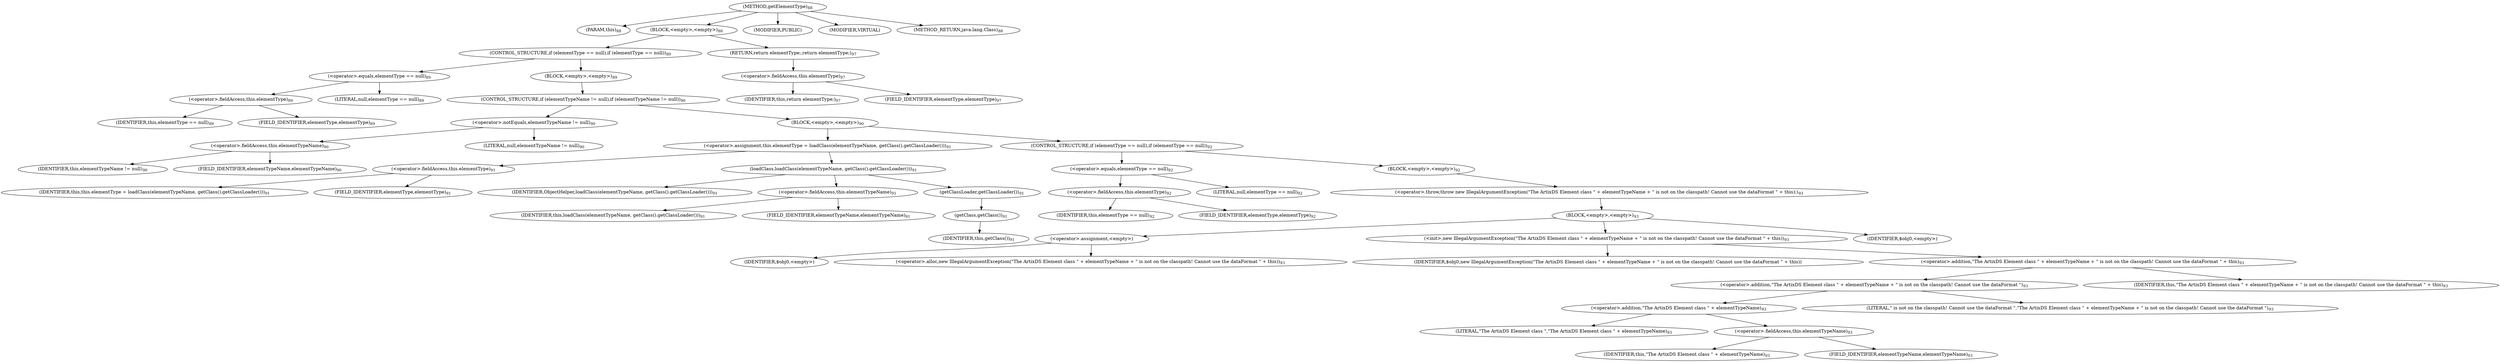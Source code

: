 digraph "getElementType" {  
"154" [label = <(METHOD,getElementType)<SUB>88</SUB>> ]
"20" [label = <(PARAM,this)<SUB>88</SUB>> ]
"155" [label = <(BLOCK,&lt;empty&gt;,&lt;empty&gt;)<SUB>88</SUB>> ]
"156" [label = <(CONTROL_STRUCTURE,if (elementType == null),if (elementType == null))<SUB>89</SUB>> ]
"157" [label = <(&lt;operator&gt;.equals,elementType == null)<SUB>89</SUB>> ]
"158" [label = <(&lt;operator&gt;.fieldAccess,this.elementType)<SUB>89</SUB>> ]
"159" [label = <(IDENTIFIER,this,elementType == null)<SUB>89</SUB>> ]
"160" [label = <(FIELD_IDENTIFIER,elementType,elementType)<SUB>89</SUB>> ]
"161" [label = <(LITERAL,null,elementType == null)<SUB>89</SUB>> ]
"162" [label = <(BLOCK,&lt;empty&gt;,&lt;empty&gt;)<SUB>89</SUB>> ]
"163" [label = <(CONTROL_STRUCTURE,if (elementTypeName != null),if (elementTypeName != null))<SUB>90</SUB>> ]
"164" [label = <(&lt;operator&gt;.notEquals,elementTypeName != null)<SUB>90</SUB>> ]
"165" [label = <(&lt;operator&gt;.fieldAccess,this.elementTypeName)<SUB>90</SUB>> ]
"166" [label = <(IDENTIFIER,this,elementTypeName != null)<SUB>90</SUB>> ]
"167" [label = <(FIELD_IDENTIFIER,elementTypeName,elementTypeName)<SUB>90</SUB>> ]
"168" [label = <(LITERAL,null,elementTypeName != null)<SUB>90</SUB>> ]
"169" [label = <(BLOCK,&lt;empty&gt;,&lt;empty&gt;)<SUB>90</SUB>> ]
"170" [label = <(&lt;operator&gt;.assignment,this.elementType = loadClass(elementTypeName, getClass().getClassLoader()))<SUB>91</SUB>> ]
"171" [label = <(&lt;operator&gt;.fieldAccess,this.elementType)<SUB>91</SUB>> ]
"172" [label = <(IDENTIFIER,this,this.elementType = loadClass(elementTypeName, getClass().getClassLoader()))<SUB>91</SUB>> ]
"173" [label = <(FIELD_IDENTIFIER,elementType,elementType)<SUB>91</SUB>> ]
"174" [label = <(loadClass,loadClass(elementTypeName, getClass().getClassLoader()))<SUB>91</SUB>> ]
"175" [label = <(IDENTIFIER,ObjectHelper,loadClass(elementTypeName, getClass().getClassLoader()))<SUB>91</SUB>> ]
"176" [label = <(&lt;operator&gt;.fieldAccess,this.elementTypeName)<SUB>91</SUB>> ]
"177" [label = <(IDENTIFIER,this,loadClass(elementTypeName, getClass().getClassLoader()))<SUB>91</SUB>> ]
"178" [label = <(FIELD_IDENTIFIER,elementTypeName,elementTypeName)<SUB>91</SUB>> ]
"179" [label = <(getClassLoader,getClassLoader())<SUB>91</SUB>> ]
"180" [label = <(getClass,getClass())<SUB>91</SUB>> ]
"19" [label = <(IDENTIFIER,this,getClass())<SUB>91</SUB>> ]
"181" [label = <(CONTROL_STRUCTURE,if (elementType == null),if (elementType == null))<SUB>92</SUB>> ]
"182" [label = <(&lt;operator&gt;.equals,elementType == null)<SUB>92</SUB>> ]
"183" [label = <(&lt;operator&gt;.fieldAccess,this.elementType)<SUB>92</SUB>> ]
"184" [label = <(IDENTIFIER,this,elementType == null)<SUB>92</SUB>> ]
"185" [label = <(FIELD_IDENTIFIER,elementType,elementType)<SUB>92</SUB>> ]
"186" [label = <(LITERAL,null,elementType == null)<SUB>92</SUB>> ]
"187" [label = <(BLOCK,&lt;empty&gt;,&lt;empty&gt;)<SUB>92</SUB>> ]
"188" [label = <(&lt;operator&gt;.throw,throw new IllegalArgumentException(&quot;The ArtixDS Element class &quot; + elementTypeName + &quot; is not on the classpath! Cannot use the dataFormat &quot; + this);)<SUB>93</SUB>> ]
"189" [label = <(BLOCK,&lt;empty&gt;,&lt;empty&gt;)<SUB>93</SUB>> ]
"190" [label = <(&lt;operator&gt;.assignment,&lt;empty&gt;)> ]
"191" [label = <(IDENTIFIER,$obj0,&lt;empty&gt;)> ]
"192" [label = <(&lt;operator&gt;.alloc,new IllegalArgumentException(&quot;The ArtixDS Element class &quot; + elementTypeName + &quot; is not on the classpath! Cannot use the dataFormat &quot; + this))<SUB>93</SUB>> ]
"193" [label = <(&lt;init&gt;,new IllegalArgumentException(&quot;The ArtixDS Element class &quot; + elementTypeName + &quot; is not on the classpath! Cannot use the dataFormat &quot; + this))<SUB>93</SUB>> ]
"194" [label = <(IDENTIFIER,$obj0,new IllegalArgumentException(&quot;The ArtixDS Element class &quot; + elementTypeName + &quot; is not on the classpath! Cannot use the dataFormat &quot; + this))> ]
"195" [label = <(&lt;operator&gt;.addition,&quot;The ArtixDS Element class &quot; + elementTypeName + &quot; is not on the classpath! Cannot use the dataFormat &quot; + this)<SUB>93</SUB>> ]
"196" [label = <(&lt;operator&gt;.addition,&quot;The ArtixDS Element class &quot; + elementTypeName + &quot; is not on the classpath! Cannot use the dataFormat &quot;)<SUB>93</SUB>> ]
"197" [label = <(&lt;operator&gt;.addition,&quot;The ArtixDS Element class &quot; + elementTypeName)<SUB>93</SUB>> ]
"198" [label = <(LITERAL,&quot;The ArtixDS Element class &quot;,&quot;The ArtixDS Element class &quot; + elementTypeName)<SUB>93</SUB>> ]
"199" [label = <(&lt;operator&gt;.fieldAccess,this.elementTypeName)<SUB>93</SUB>> ]
"200" [label = <(IDENTIFIER,this,&quot;The ArtixDS Element class &quot; + elementTypeName)<SUB>93</SUB>> ]
"201" [label = <(FIELD_IDENTIFIER,elementTypeName,elementTypeName)<SUB>93</SUB>> ]
"202" [label = <(LITERAL,&quot; is not on the classpath! Cannot use the dataFormat &quot;,&quot;The ArtixDS Element class &quot; + elementTypeName + &quot; is not on the classpath! Cannot use the dataFormat &quot;)<SUB>93</SUB>> ]
"21" [label = <(IDENTIFIER,this,&quot;The ArtixDS Element class &quot; + elementTypeName + &quot; is not on the classpath! Cannot use the dataFormat &quot; + this)<SUB>93</SUB>> ]
"203" [label = <(IDENTIFIER,$obj0,&lt;empty&gt;)> ]
"204" [label = <(RETURN,return elementType;,return elementType;)<SUB>97</SUB>> ]
"205" [label = <(&lt;operator&gt;.fieldAccess,this.elementType)<SUB>97</SUB>> ]
"206" [label = <(IDENTIFIER,this,return elementType;)<SUB>97</SUB>> ]
"207" [label = <(FIELD_IDENTIFIER,elementType,elementType)<SUB>97</SUB>> ]
"208" [label = <(MODIFIER,PUBLIC)> ]
"209" [label = <(MODIFIER,VIRTUAL)> ]
"210" [label = <(METHOD_RETURN,java.lang.Class)<SUB>88</SUB>> ]
  "154" -> "20" 
  "154" -> "155" 
  "154" -> "208" 
  "154" -> "209" 
  "154" -> "210" 
  "155" -> "156" 
  "155" -> "204" 
  "156" -> "157" 
  "156" -> "162" 
  "157" -> "158" 
  "157" -> "161" 
  "158" -> "159" 
  "158" -> "160" 
  "162" -> "163" 
  "163" -> "164" 
  "163" -> "169" 
  "164" -> "165" 
  "164" -> "168" 
  "165" -> "166" 
  "165" -> "167" 
  "169" -> "170" 
  "169" -> "181" 
  "170" -> "171" 
  "170" -> "174" 
  "171" -> "172" 
  "171" -> "173" 
  "174" -> "175" 
  "174" -> "176" 
  "174" -> "179" 
  "176" -> "177" 
  "176" -> "178" 
  "179" -> "180" 
  "180" -> "19" 
  "181" -> "182" 
  "181" -> "187" 
  "182" -> "183" 
  "182" -> "186" 
  "183" -> "184" 
  "183" -> "185" 
  "187" -> "188" 
  "188" -> "189" 
  "189" -> "190" 
  "189" -> "193" 
  "189" -> "203" 
  "190" -> "191" 
  "190" -> "192" 
  "193" -> "194" 
  "193" -> "195" 
  "195" -> "196" 
  "195" -> "21" 
  "196" -> "197" 
  "196" -> "202" 
  "197" -> "198" 
  "197" -> "199" 
  "199" -> "200" 
  "199" -> "201" 
  "204" -> "205" 
  "205" -> "206" 
  "205" -> "207" 
}
